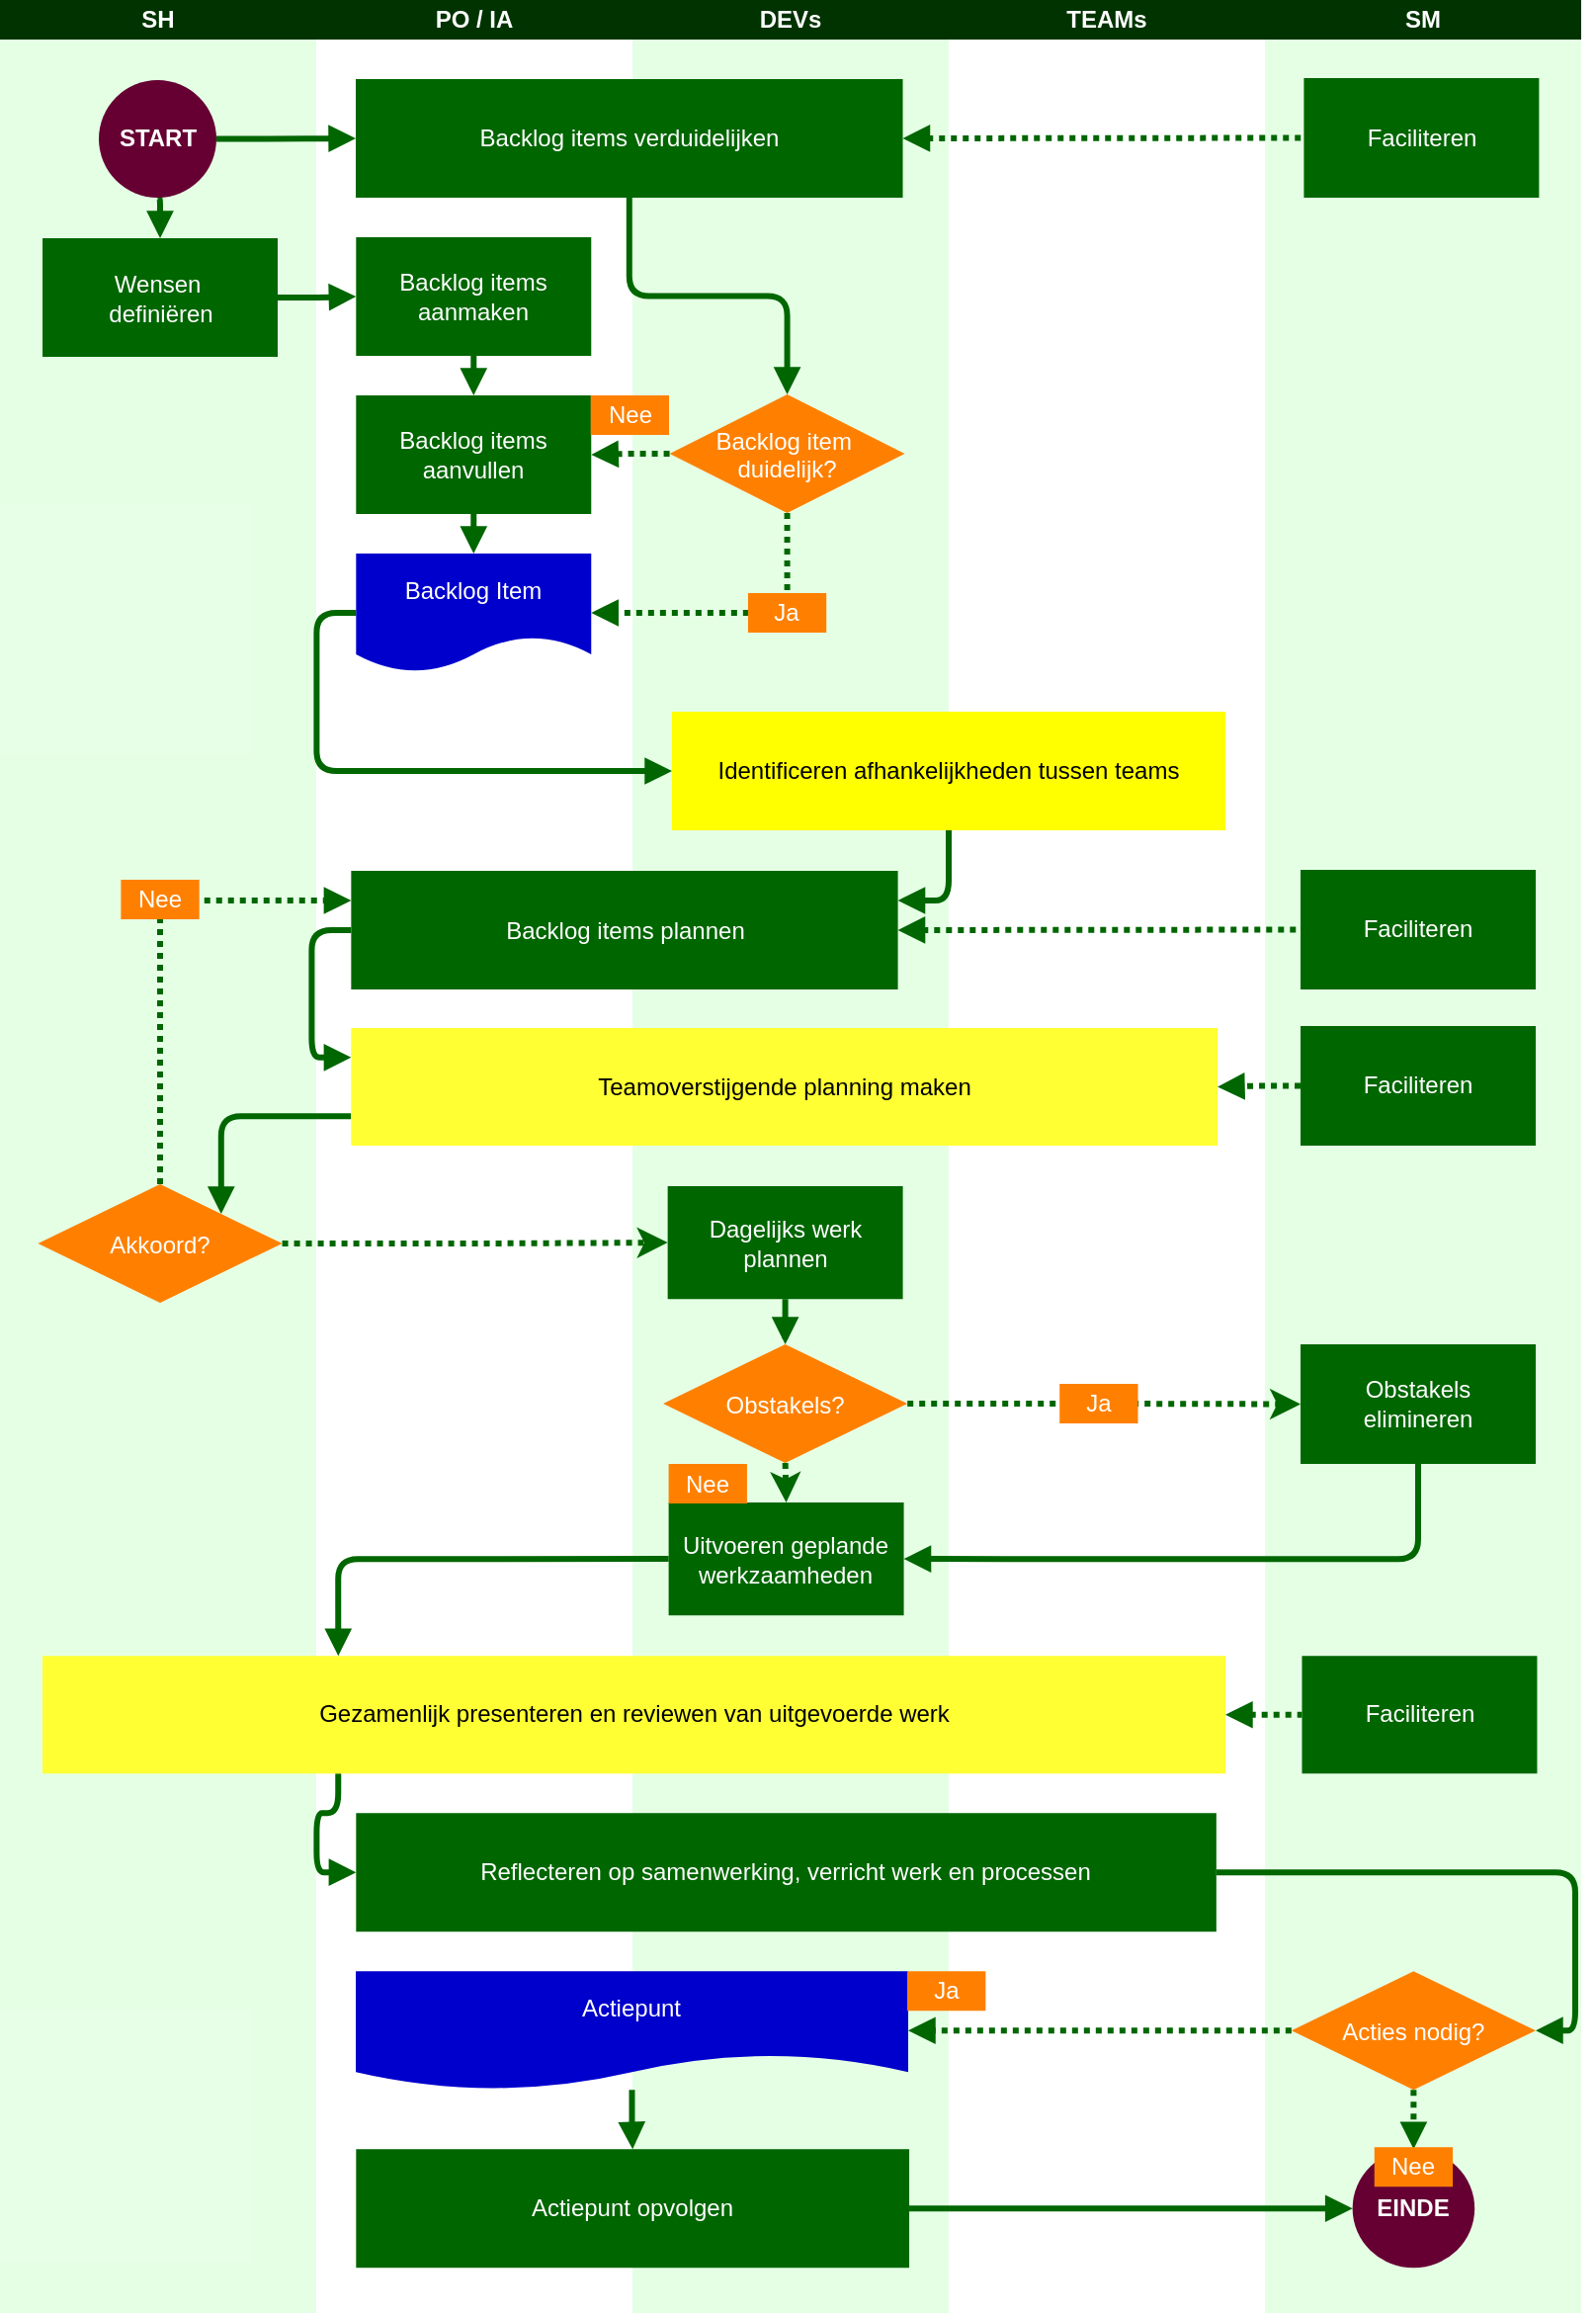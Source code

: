 <mxfile version="27.0.6">
  <diagram id="07fea595-8f29-1299-0266-81d95cde20df" name="Page-1">
    <mxGraphModel dx="1678" dy="881" grid="1" gridSize="10" guides="1" tooltips="1" connect="1" arrows="1" fold="1" page="1" pageScale="1" pageWidth="850" pageHeight="810" background="#ffffff" math="0" shadow="0">
      <root>
        <mxCell id="0" />
        <mxCell id="1" parent="0" />
        <mxCell id="uIb42gDMteSMRHeMFqmk-11" value="" style="rounded=0;whiteSpace=wrap;html=1;fillColor=#CCFFCC;strokeColor=none;opacity=50;" parent="1" vertex="1">
          <mxGeometry x="640" width="160" height="1170" as="geometry" />
        </mxCell>
        <mxCell id="FATbZ32vNFB9-89yqttI-194" value="" style="rounded=0;whiteSpace=wrap;html=1;fillColor=#CCFFCC;strokeColor=none;opacity=50;" parent="1" vertex="1">
          <mxGeometry width="160" height="1170" as="geometry" />
        </mxCell>
        <mxCell id="FATbZ32vNFB9-89yqttI-195" value="" style="rounded=0;whiteSpace=wrap;html=1;fillColor=#CCFFCC;strokeColor=none;opacity=50;" parent="1" vertex="1">
          <mxGeometry x="320" width="160" height="1170" as="geometry" />
        </mxCell>
        <mxCell id="FATbZ32vNFB9-89yqttI-196" value="&lt;font style=&quot;color: rgb(255, 255, 255);&quot;&gt;&lt;b&gt;SH&lt;/b&gt;&lt;/font&gt;" style="rounded=0;whiteSpace=wrap;html=1;strokeColor=none;fillColor=#003300;" parent="1" vertex="1">
          <mxGeometry width="160" height="20" as="geometry" />
        </mxCell>
        <mxCell id="FATbZ32vNFB9-89yqttI-197" value="&lt;font style=&quot;color: rgb(255, 255, 255);&quot;&gt;&lt;b&gt;PO / IA&lt;/b&gt;&lt;/font&gt;" style="rounded=0;whiteSpace=wrap;html=1;strokeColor=none;fillColor=#003300;" parent="1" vertex="1">
          <mxGeometry x="160" width="160" height="20" as="geometry" />
        </mxCell>
        <mxCell id="FATbZ32vNFB9-89yqttI-198" value="&lt;font style=&quot;color: rgb(255, 255, 255);&quot;&gt;&lt;b&gt;DEVs&lt;/b&gt;&lt;/font&gt;" style="rounded=0;whiteSpace=wrap;html=1;strokeColor=none;fillColor=#003300;" parent="1" vertex="1">
          <mxGeometry x="320" width="160" height="20" as="geometry" />
        </mxCell>
        <mxCell id="FATbZ32vNFB9-89yqttI-199" value="&lt;font style=&quot;color: rgb(255, 255, 255);&quot;&gt;&lt;b&gt;TEAMs&lt;/b&gt;&lt;/font&gt;" style="rounded=0;whiteSpace=wrap;html=1;strokeColor=none;fillColor=#003300;" parent="1" vertex="1">
          <mxGeometry x="480" width="160" height="20" as="geometry" />
        </mxCell>
        <mxCell id="FATbZ32vNFB9-89yqttI-215" style="edgeStyle=orthogonalEdgeStyle;rounded=0;orthogonalLoop=1;jettySize=auto;html=1;entryX=0;entryY=0.5;entryDx=0;entryDy=0;strokeWidth=3;strokeColor=#006600;endArrow=block;endFill=1;" parent="1" source="FATbZ32vNFB9-89yqttI-200" target="FATbZ32vNFB9-89yqttI-207" edge="1">
          <mxGeometry relative="1" as="geometry" />
        </mxCell>
        <mxCell id="FATbZ32vNFB9-89yqttI-200" value="&lt;font face=&quot;Arial, sans-serif&quot;&gt;&lt;span style=&quot;white-space-collapse: preserve;&quot;&gt;Wensen &lt;/span&gt;&lt;/font&gt;&lt;div&gt;&lt;font face=&quot;Arial, sans-serif&quot;&gt;&lt;span style=&quot;white-space-collapse: preserve;&quot;&gt;definiëren&lt;/span&gt;&lt;/font&gt;&lt;/div&gt;" style="whiteSpace=wrap;shadow=0;fontColor=#FFFFFF;fontFamily=Helvetica;fontStyle=0;html=1;fontSize=12;plain-purple;strokeColor=none;fillColor=#006600;gradientColor=none;spacing=6;verticalAlign=middle;" parent="1" vertex="1">
          <mxGeometry x="21.52" y="120.5" width="118.978" height="60" as="geometry" />
        </mxCell>
        <mxCell id="FATbZ32vNFB9-89yqttI-219" style="edgeStyle=orthogonalEdgeStyle;rounded=1;orthogonalLoop=1;jettySize=auto;html=1;entryX=0.5;entryY=0;entryDx=0;entryDy=0;strokeWidth=3;strokeColor=#006600;flowAnimation=0;curved=0;endArrow=block;endFill=1;" parent="1" source="FATbZ32vNFB9-89yqttI-201" target="FATbZ32vNFB9-89yqttI-202" edge="1">
          <mxGeometry relative="1" as="geometry" />
        </mxCell>
        <mxCell id="FATbZ32vNFB9-89yqttI-201" value="Backlog items verduidelijken" style="whiteSpace=wrap;strokeColor=none;fillColor=#006600;shadow=0;fontColor=#FFFFFF;fontFamily=Helvetica;fontStyle=0;html=1;fontSize=12;spacing=6;verticalAlign=middle;fillStyle=auto;" parent="1" vertex="1">
          <mxGeometry x="180" y="40" width="276.77" height="60" as="geometry" />
        </mxCell>
        <mxCell id="FATbZ32vNFB9-89yqttI-220" style="edgeStyle=orthogonalEdgeStyle;rounded=0;orthogonalLoop=1;jettySize=auto;html=1;entryX=1;entryY=0.5;entryDx=0;entryDy=0;strokeWidth=3;strokeColor=#006600;dashed=1;dashPattern=1 1;endArrow=block;endFill=1;" parent="1" source="FATbZ32vNFB9-89yqttI-202" target="FATbZ32vNFB9-89yqttI-209" edge="1">
          <mxGeometry relative="1" as="geometry" />
        </mxCell>
        <mxCell id="FATbZ32vNFB9-89yqttI-222" style="edgeStyle=orthogonalEdgeStyle;rounded=1;orthogonalLoop=1;jettySize=auto;html=1;exitX=0.5;exitY=1;exitDx=0;exitDy=0;entryX=1;entryY=0.5;entryDx=0;entryDy=0;strokeWidth=3;strokeColor=#006600;dashed=1;curved=0;endArrow=block;endFill=1;dashPattern=1 1;" parent="1" source="FATbZ32vNFB9-89yqttI-202" target="FATbZ32vNFB9-89yqttI-208" edge="1">
          <mxGeometry relative="1" as="geometry" />
        </mxCell>
        <mxCell id="FATbZ32vNFB9-89yqttI-202" value="Backlog item &#xa;duidelijk?" style="rhombus;fillColor=#FF8000;strokeColor=none;fontColor=#FFFFFF;" parent="1" vertex="1">
          <mxGeometry x="338.793" y="199.5" width="118.978" height="60" as="geometry" />
        </mxCell>
        <mxCell id="FATbZ32vNFB9-89yqttI-203" value="Ja" style="rounded=0;whiteSpace=wrap;html=1;fillColor=#FF8000;fontColor=#FFFFFF;strokeColor=none;" parent="1" vertex="1">
          <mxGeometry x="378.459" y="300" width="39.659" height="20" as="geometry" />
        </mxCell>
        <mxCell id="FATbZ32vNFB9-89yqttI-227" style="edgeStyle=orthogonalEdgeStyle;rounded=1;orthogonalLoop=1;jettySize=auto;html=1;exitX=0;exitY=0.5;exitDx=0;exitDy=0;entryX=0.25;entryY=0;entryDx=0;entryDy=0;strokeWidth=3;strokeColor=#006600;endArrow=block;endFill=1;curved=0;" parent="1" source="FATbZ32vNFB9-89yqttI-205" target="FATbZ32vNFB9-89yqttI-206" edge="1">
          <mxGeometry relative="1" as="geometry" />
        </mxCell>
        <mxCell id="FATbZ32vNFB9-89yqttI-205" value="Uitvoeren geplande werkzaamheden" style="whiteSpace=wrap;strokeColor=none;fillColor=#006600;shadow=0;fontColor=#FFFFFF;fontFamily=Helvetica;fontStyle=0;html=1;fontSize=12;spacing=6;verticalAlign=middle;fillStyle=auto;" parent="1" vertex="1">
          <mxGeometry x="338.303" y="760" width="118.978" height="57.12" as="geometry" />
        </mxCell>
        <mxCell id="FATbZ32vNFB9-89yqttI-232" style="edgeStyle=orthogonalEdgeStyle;rounded=1;orthogonalLoop=1;jettySize=auto;html=1;exitX=0.25;exitY=1;exitDx=0;exitDy=0;entryX=0;entryY=0.5;entryDx=0;entryDy=0;strokeWidth=3;strokeColor=#006600;endArrow=block;endFill=1;curved=0;" parent="1" source="FATbZ32vNFB9-89yqttI-206" target="FATbZ32vNFB9-89yqttI-230" edge="1">
          <mxGeometry relative="1" as="geometry" />
        </mxCell>
        <mxCell id="FATbZ32vNFB9-89yqttI-206" value="Gezamenlijk presenteren en reviewen van uitgevoerde werk" style="whiteSpace=wrap;strokeColor=none;fillColor=#FFFF33;shadow=0;fontColor=#000000;fontFamily=Helvetica;fontStyle=0;html=1;fontSize=12;spacing=6;verticalAlign=middle;fillStyle=auto;" parent="1" vertex="1">
          <mxGeometry x="21.52" y="837.62" width="598.48" height="59.5" as="geometry" />
        </mxCell>
        <mxCell id="FATbZ32vNFB9-89yqttI-216" style="edgeStyle=orthogonalEdgeStyle;rounded=0;orthogonalLoop=1;jettySize=auto;html=1;exitX=0.5;exitY=1;exitDx=0;exitDy=0;entryX=0.5;entryY=0;entryDx=0;entryDy=0;strokeWidth=3;strokeColor=#006600;endArrow=block;endFill=1;" parent="1" source="FATbZ32vNFB9-89yqttI-207" target="FATbZ32vNFB9-89yqttI-209" edge="1">
          <mxGeometry relative="1" as="geometry" />
        </mxCell>
        <mxCell id="FATbZ32vNFB9-89yqttI-207" value="&lt;span id=&quot;docs-internal-guid-4acb14f2-7fff-6d94-5c89-45a00911f3d4&quot;&gt;&lt;span style=&quot;font-family: Arial, sans-serif; background-color: transparent; font-variant-numeric: normal; font-variant-east-asian: normal; font-variant-alternates: normal; font-variant-position: normal; font-variant-emoji: normal; vertical-align: baseline; white-space-collapse: preserve;&quot;&gt;&lt;font&gt;Backlog items aanmaken&lt;br&gt;&lt;/font&gt;&lt;/span&gt;&lt;/span&gt;" style="whiteSpace=wrap;shadow=0;fontColor=#FFFFFF;fontFamily=Helvetica;fontStyle=0;html=1;fontSize=12;plain-purple;strokeColor=none;fillColor=#006600;gradientColor=none;spacing=6;verticalAlign=middle;" parent="1" vertex="1">
          <mxGeometry x="180.157" y="120" width="118.978" height="60" as="geometry" />
        </mxCell>
        <mxCell id="R30zbiC753Ro3uyPxgOw-21" style="edgeStyle=orthogonalEdgeStyle;rounded=1;orthogonalLoop=1;jettySize=auto;html=1;exitX=0;exitY=0.5;exitDx=0;exitDy=0;entryX=0;entryY=0.5;entryDx=0;entryDy=0;curved=0;strokeColor=#006600;strokeWidth=3;endArrow=block;endFill=1;" parent="1" source="FATbZ32vNFB9-89yqttI-208" target="zOOwrNDB9zdHeiTFcrTF-1" edge="1">
          <mxGeometry relative="1" as="geometry" />
        </mxCell>
        <mxCell id="FATbZ32vNFB9-89yqttI-208" value="Backlog Item" style="shape=document;whiteSpace=wrap;verticalAlign=middle;strokeColor=none;fillColor=#0000CC;shadow=0;fontColor=#FFFFFF;fontFamily=Helvetica;fontStyle=0;html=1;fontSize=12;spacing=6;spacingBottom=22;" parent="1" vertex="1">
          <mxGeometry x="180.157" y="280" width="118.978" height="60" as="geometry" />
        </mxCell>
        <mxCell id="FATbZ32vNFB9-89yqttI-217" style="edgeStyle=orthogonalEdgeStyle;rounded=0;orthogonalLoop=1;jettySize=auto;html=1;exitX=0.5;exitY=1;exitDx=0;exitDy=0;entryX=0.5;entryY=0;entryDx=0;entryDy=0;strokeWidth=3;strokeColor=#006600;endArrow=block;endFill=1;" parent="1" source="FATbZ32vNFB9-89yqttI-209" target="FATbZ32vNFB9-89yqttI-208" edge="1">
          <mxGeometry relative="1" as="geometry" />
        </mxCell>
        <mxCell id="FATbZ32vNFB9-89yqttI-209" value="Backlog items aanvullen" style="whiteSpace=wrap;shadow=0;fontColor=#FFFFFF;fontFamily=Helvetica;fontStyle=0;html=1;fontSize=12;plain-purple;strokeColor=none;fillColor=#006600;gradientColor=none;spacing=6;verticalAlign=middle;" parent="1" vertex="1">
          <mxGeometry x="180.157" y="200" width="118.978" height="60" as="geometry" />
        </mxCell>
        <mxCell id="zOOwrNDB9zdHeiTFcrTF-4" style="edgeStyle=orthogonalEdgeStyle;rounded=1;orthogonalLoop=1;jettySize=auto;html=1;entryX=0;entryY=0.25;entryDx=0;entryDy=0;exitX=0;exitY=0.5;exitDx=0;exitDy=0;strokeWidth=3;curved=0;strokeColor=#006600;endArrow=block;endFill=1;" edge="1" parent="1" source="FATbZ32vNFB9-89yqttI-210" target="zOOwrNDB9zdHeiTFcrTF-3">
          <mxGeometry relative="1" as="geometry" />
        </mxCell>
        <mxCell id="zOOwrNDB9zdHeiTFcrTF-8" style="edgeStyle=orthogonalEdgeStyle;rounded=1;orthogonalLoop=1;jettySize=auto;html=1;exitX=0.5;exitY=0;exitDx=0;exitDy=0;entryX=0;entryY=0.25;entryDx=0;entryDy=0;strokeWidth=3;dashed=1;dashPattern=1 1;curved=0;strokeColor=#006600;endArrow=block;endFill=1;" edge="1" parent="1" source="zOOwrNDB9zdHeiTFcrTF-6" target="FATbZ32vNFB9-89yqttI-210">
          <mxGeometry relative="1" as="geometry" />
        </mxCell>
        <mxCell id="FATbZ32vNFB9-89yqttI-210" value="Backlog items plannen" style="whiteSpace=wrap;strokeColor=none;fillColor=#006600;shadow=0;fontColor=#FFFFFF;fontFamily=Helvetica;fontStyle=0;html=1;fontSize=12;spacing=6;verticalAlign=middle;fillStyle=auto;" parent="1" vertex="1">
          <mxGeometry x="177.668" y="440.5" width="276.623" height="60" as="geometry" />
        </mxCell>
        <mxCell id="FATbZ32vNFB9-89yqttI-212" value="Faciliteren" style="whiteSpace=wrap;shadow=0;fontColor=#FFFFFF;fontFamily=Helvetica;fontStyle=0;html=1;fontSize=12;plain-purple;strokeColor=none;fillColor=#006600;gradientColor=none;spacing=6;verticalAlign=middle;" parent="1" vertex="1">
          <mxGeometry x="659.71" y="39.5" width="118.978" height="60.5" as="geometry" />
        </mxCell>
        <mxCell id="FATbZ32vNFB9-89yqttI-213" value="Faciliteren" style="whiteSpace=wrap;shadow=0;fontColor=#FFFFFF;fontFamily=Helvetica;fontStyle=0;html=1;fontSize=12;plain-purple;strokeColor=none;fillColor=#006600;gradientColor=none;spacing=6;verticalAlign=middle;" parent="1" vertex="1">
          <mxGeometry x="658.02" y="440" width="118.978" height="60.5" as="geometry" />
        </mxCell>
        <mxCell id="FATbZ32vNFB9-89yqttI-214" value="Faciliteren" style="whiteSpace=wrap;shadow=0;fontColor=#FFFFFF;fontFamily=Helvetica;fontStyle=0;html=1;fontSize=12;plain-purple;strokeColor=none;fillColor=#006600;gradientColor=none;spacing=6;verticalAlign=middle;" parent="1" vertex="1">
          <mxGeometry x="658.74" y="837.62" width="118.98" height="59.5" as="geometry" />
        </mxCell>
        <mxCell id="FATbZ32vNFB9-89yqttI-238" style="edgeStyle=orthogonalEdgeStyle;rounded=1;orthogonalLoop=1;jettySize=auto;html=1;exitX=1;exitY=0.5;exitDx=0;exitDy=0;entryX=1;entryY=0.5;entryDx=0;entryDy=0;strokeColor=#006600;strokeWidth=3;endArrow=block;endFill=1;curved=0;" parent="1" source="FATbZ32vNFB9-89yqttI-230" target="FATbZ32vNFB9-89yqttI-233" edge="1">
          <mxGeometry relative="1" as="geometry" />
        </mxCell>
        <mxCell id="FATbZ32vNFB9-89yqttI-230" value="Reflecteren op samenwerking, verricht werk en processen" style="whiteSpace=wrap;strokeColor=none;fillColor=#006600;shadow=0;fontColor=#FFFFFF;fontFamily=Helvetica;fontStyle=0;html=1;fontSize=12;spacing=6;verticalAlign=middle;fillStyle=auto;" parent="1" vertex="1">
          <mxGeometry x="180.16" y="917.12" width="435.259" height="60" as="geometry" />
        </mxCell>
        <mxCell id="FATbZ32vNFB9-89yqttI-239" style="edgeStyle=orthogonalEdgeStyle;rounded=0;orthogonalLoop=1;jettySize=auto;html=1;entryX=1;entryY=0.5;entryDx=0;entryDy=0;strokeWidth=3;dashed=1;strokeColor=#006600;dashPattern=1 1;endArrow=block;endFill=1;" parent="1" source="FATbZ32vNFB9-89yqttI-233" target="FATbZ32vNFB9-89yqttI-236" edge="1">
          <mxGeometry relative="1" as="geometry" />
        </mxCell>
        <mxCell id="FATbZ32vNFB9-89yqttI-246" style="edgeStyle=orthogonalEdgeStyle;rounded=0;orthogonalLoop=1;jettySize=auto;html=1;entryX=0.5;entryY=0;entryDx=0;entryDy=0;strokeWidth=3;dashed=1;dashPattern=1 1;strokeColor=#006600;endArrow=block;endFill=1;" parent="1" source="FATbZ32vNFB9-89yqttI-233" target="R30zbiC753Ro3uyPxgOw-13" edge="1">
          <mxGeometry relative="1" as="geometry">
            <mxPoint x="715.209" y="1087.12" as="targetPoint" />
          </mxGeometry>
        </mxCell>
        <mxCell id="FATbZ32vNFB9-89yqttI-233" value="Acties nodig?" style="rhombus;fillColor=#FF8000;strokeColor=none;fontColor=#FFFFFF;" parent="1" vertex="1">
          <mxGeometry x="653.42" y="997.12" width="123.58" height="60" as="geometry" />
        </mxCell>
        <mxCell id="FATbZ32vNFB9-89yqttI-255" style="edgeStyle=orthogonalEdgeStyle;rounded=0;orthogonalLoop=1;jettySize=auto;html=1;entryX=0.5;entryY=0;entryDx=0;entryDy=0;strokeWidth=3;strokeColor=#006600;endArrow=block;endFill=1;" parent="1" source="FATbZ32vNFB9-89yqttI-236" target="FATbZ32vNFB9-89yqttI-252" edge="1">
          <mxGeometry relative="1" as="geometry" />
        </mxCell>
        <mxCell id="FATbZ32vNFB9-89yqttI-236" value="Actiepunt" style="shape=document;whiteSpace=wrap;verticalAlign=middle;strokeColor=none;fillColor=#0000CC;shadow=0;fontColor=#FFFFFF;fontFamily=Helvetica;fontStyle=0;html=1;fontSize=12;spacing=6;spacingBottom=22;" parent="1" vertex="1">
          <mxGeometry x="180.02" y="997.12" width="279.49" height="60" as="geometry" />
        </mxCell>
        <mxCell id="FATbZ32vNFB9-89yqttI-242" value="Ja" style="rounded=0;whiteSpace=wrap;html=1;fillColor=#FF8000;fontColor=#FFFFFF;strokeColor=none;fontSize=12;" parent="1" vertex="1">
          <mxGeometry x="459.02" y="997.12" width="39.659" height="20" as="geometry" />
        </mxCell>
        <mxCell id="FATbZ32vNFB9-89yqttI-204" value="Nee" style="rounded=0;whiteSpace=wrap;html=1;fillColor=#FF8000;fontColor=#FFFFFF;strokeColor=none;" parent="1" vertex="1">
          <mxGeometry x="298.839" y="200" width="39.659" height="20" as="geometry" />
        </mxCell>
        <mxCell id="FATbZ32vNFB9-89yqttI-256" style="edgeStyle=orthogonalEdgeStyle;rounded=0;orthogonalLoop=1;jettySize=auto;html=1;entryX=0;entryY=0.5;entryDx=0;entryDy=0;strokeWidth=3;strokeColor=#006600;endArrow=block;endFill=1;" parent="1" source="FATbZ32vNFB9-89yqttI-252" target="R30zbiC753Ro3uyPxgOw-13" edge="1">
          <mxGeometry relative="1" as="geometry">
            <mxPoint x="498.74" y="1117.12" as="targetPoint" />
          </mxGeometry>
        </mxCell>
        <mxCell id="FATbZ32vNFB9-89yqttI-252" value="Actiepunt opvolgen" style="whiteSpace=wrap;strokeColor=none;fillColor=#006600;shadow=0;fontColor=#FFFFFF;fontFamily=Helvetica;fontStyle=0;html=1;fontSize=12;spacing=6;verticalAlign=middle;fillStyle=auto;" parent="1" vertex="1">
          <mxGeometry x="180.16" y="1087.12" width="279.86" height="60" as="geometry" />
        </mxCell>
        <mxCell id="R30zbiC753Ro3uyPxgOw-3" value="" style="endArrow=none;startArrow=block;html=1;rounded=0;exitX=1;exitY=0.5;exitDx=0;exitDy=0;entryX=0;entryY=0.5;entryDx=0;entryDy=0;strokeWidth=3;strokeColor=#006600;dashed=1;dashPattern=1 1;startFill=1;endFill=1;" parent="1" source="FATbZ32vNFB9-89yqttI-201" target="FATbZ32vNFB9-89yqttI-212" edge="1">
          <mxGeometry width="50" height="50" relative="1" as="geometry">
            <mxPoint x="456.77" y="160.0" as="sourcePoint" />
            <mxPoint x="496.43" y="160.75" as="targetPoint" />
          </mxGeometry>
        </mxCell>
        <mxCell id="R30zbiC753Ro3uyPxgOw-6" value="" style="endArrow=none;startArrow=block;html=1;rounded=0;exitX=1;exitY=0.5;exitDx=0;exitDy=0;entryX=0;entryY=0.5;entryDx=0;entryDy=0;strokeWidth=3;strokeColor=#006600;dashed=1;dashPattern=1 1;endFill=1;startFill=1;" parent="1" source="FATbZ32vNFB9-89yqttI-210" target="FATbZ32vNFB9-89yqttI-213" edge="1">
          <mxGeometry width="50" height="50" relative="1" as="geometry">
            <mxPoint x="578.04" y="560" as="sourcePoint" />
            <mxPoint x="628.04" y="510" as="targetPoint" />
          </mxGeometry>
        </mxCell>
        <mxCell id="R30zbiC753Ro3uyPxgOw-8" value="" style="endArrow=none;startArrow=block;html=1;rounded=0;exitX=1;exitY=0.5;exitDx=0;exitDy=0;entryX=0;entryY=0.5;entryDx=0;entryDy=0;strokeWidth=3;dashed=1;dashPattern=1 1;strokeColor=#006600;endFill=1;startFill=1;" parent="1" source="FATbZ32vNFB9-89yqttI-206" target="FATbZ32vNFB9-89yqttI-214" edge="1">
          <mxGeometry width="50" height="50" relative="1" as="geometry">
            <mxPoint x="580.53" y="797.12" as="sourcePoint" />
            <mxPoint x="630.53" y="747.12" as="targetPoint" />
          </mxGeometry>
        </mxCell>
        <mxCell id="R30zbiC753Ro3uyPxgOw-15" style="edgeStyle=orthogonalEdgeStyle;rounded=1;orthogonalLoop=1;jettySize=auto;html=1;entryX=0;entryY=0.5;entryDx=0;entryDy=0;curved=0;strokeColor=#006600;strokeWidth=3;endArrow=block;endFill=1;" parent="1" source="R30zbiC753Ro3uyPxgOw-10" target="FATbZ32vNFB9-89yqttI-201" edge="1">
          <mxGeometry relative="1" as="geometry" />
        </mxCell>
        <mxCell id="R30zbiC753Ro3uyPxgOw-25" style="edgeStyle=orthogonalEdgeStyle;rounded=1;orthogonalLoop=1;jettySize=auto;html=1;exitX=0.5;exitY=1;exitDx=0;exitDy=0;entryX=0.5;entryY=0;entryDx=0;entryDy=0;strokeColor=#006600;endArrow=block;endFill=1;strokeWidth=3;curved=0;" parent="1" source="R30zbiC753Ro3uyPxgOw-10" target="FATbZ32vNFB9-89yqttI-200" edge="1">
          <mxGeometry relative="1" as="geometry" />
        </mxCell>
        <mxCell id="R30zbiC753Ro3uyPxgOw-10" value="&lt;b&gt;START&lt;/b&gt;" style="ellipse;whiteSpace=wrap;html=1;aspect=fixed;fillColor=#660033;fontColor=#FFFFFF;strokeColor=none;" parent="1" vertex="1">
          <mxGeometry x="50" y="40.5" width="59.5" height="59.5" as="geometry" />
        </mxCell>
        <mxCell id="R30zbiC753Ro3uyPxgOw-13" value="&lt;b&gt;EINDE&lt;/b&gt;" style="ellipse;whiteSpace=wrap;html=1;strokeColor=none;fillColor=#660033;fontColor=#FFFFFF;" parent="1" vertex="1">
          <mxGeometry x="684.32" y="1087.12" width="61.78" height="60" as="geometry" />
        </mxCell>
        <mxCell id="FATbZ32vNFB9-89yqttI-247" value="Nee" style="rounded=0;whiteSpace=wrap;html=1;fillColor=#FF8000;fontColor=#FFFFFF;strokeColor=none;" parent="1" vertex="1">
          <mxGeometry x="695.38" y="1086.12" width="39.659" height="20" as="geometry" />
        </mxCell>
        <mxCell id="R30zbiC753Ro3uyPxgOw-28" style="edgeStyle=orthogonalEdgeStyle;rounded=0;orthogonalLoop=1;jettySize=auto;html=1;entryX=0.5;entryY=0;entryDx=0;entryDy=0;strokeWidth=3;strokeColor=#006600;endArrow=block;endFill=1;" parent="1" source="R30zbiC753Ro3uyPxgOw-26" target="R30zbiC753Ro3uyPxgOw-27" edge="1">
          <mxGeometry relative="1" as="geometry" />
        </mxCell>
        <mxCell id="R30zbiC753Ro3uyPxgOw-26" value="Dagelijks werk plannen" style="whiteSpace=wrap;strokeColor=none;fillColor=#006600;shadow=0;fontColor=#FFFFFF;fontFamily=Helvetica;fontStyle=0;html=1;fontSize=12;spacing=6;verticalAlign=middle;fillStyle=auto;" parent="1" vertex="1">
          <mxGeometry x="337.82" y="600" width="118.978" height="57.12" as="geometry" />
        </mxCell>
        <mxCell id="R30zbiC753Ro3uyPxgOw-29" style="edgeStyle=orthogonalEdgeStyle;rounded=0;orthogonalLoop=1;jettySize=auto;html=1;exitX=0.5;exitY=1;exitDx=0;exitDy=0;entryX=0.5;entryY=0;entryDx=0;entryDy=0;strokeWidth=3;strokeColor=#006600;dashed=1;dashPattern=1 1;" parent="1" source="R30zbiC753Ro3uyPxgOw-27" target="FATbZ32vNFB9-89yqttI-205" edge="1">
          <mxGeometry relative="1" as="geometry" />
        </mxCell>
        <mxCell id="R30zbiC753Ro3uyPxgOw-32" style="edgeStyle=orthogonalEdgeStyle;rounded=0;orthogonalLoop=1;jettySize=auto;html=1;entryX=0;entryY=0.5;entryDx=0;entryDy=0;strokeColor=#006600;dashed=1;dashPattern=1 1;strokeWidth=3;" parent="1" source="R30zbiC753Ro3uyPxgOw-27" target="R30zbiC753Ro3uyPxgOw-31" edge="1">
          <mxGeometry relative="1" as="geometry" />
        </mxCell>
        <mxCell id="R30zbiC753Ro3uyPxgOw-27" value="Obstakels?" style="rhombus;fillColor=#FF8000;strokeColor=none;fontColor=#FFFFFF;" parent="1" vertex="1">
          <mxGeometry x="335.53" y="680" width="123.57" height="60" as="geometry" />
        </mxCell>
        <mxCell id="R30zbiC753Ro3uyPxgOw-30" value="Nee" style="rounded=0;whiteSpace=wrap;html=1;fillColor=#FF8000;fontColor=#FFFFFF;strokeColor=none;" parent="1" vertex="1">
          <mxGeometry x="338.3" y="740.5" width="39.659" height="20" as="geometry" />
        </mxCell>
        <mxCell id="R30zbiC753Ro3uyPxgOw-34" style="edgeStyle=orthogonalEdgeStyle;rounded=1;orthogonalLoop=1;jettySize=auto;html=1;exitX=0.5;exitY=1;exitDx=0;exitDy=0;entryX=1;entryY=0.5;entryDx=0;entryDy=0;strokeColor=#006600;endArrow=block;endFill=1;strokeWidth=3;curved=0;" parent="1" source="R30zbiC753Ro3uyPxgOw-31" target="FATbZ32vNFB9-89yqttI-205" edge="1">
          <mxGeometry relative="1" as="geometry" />
        </mxCell>
        <mxCell id="R30zbiC753Ro3uyPxgOw-31" value="Obstakels elimineren" style="whiteSpace=wrap;shadow=0;fontColor=#FFFFFF;fontFamily=Helvetica;fontStyle=0;html=1;fontSize=12;plain-purple;strokeColor=none;fillColor=#006600;gradientColor=none;spacing=6;verticalAlign=middle;" parent="1" vertex="1">
          <mxGeometry x="658.02" y="680" width="118.978" height="60.5" as="geometry" />
        </mxCell>
        <mxCell id="R30zbiC753Ro3uyPxgOw-33" value="Ja" style="rounded=0;whiteSpace=wrap;html=1;fillColor=#FF8000;fontColor=#FFFFFF;strokeColor=none;" parent="1" vertex="1">
          <mxGeometry x="536.1" y="700" width="39.659" height="20" as="geometry" />
        </mxCell>
        <mxCell id="uIb42gDMteSMRHeMFqmk-12" value="&lt;font style=&quot;color: rgb(255, 255, 255);&quot;&gt;&lt;b&gt;SM&lt;/b&gt;&lt;/font&gt;" style="rounded=0;whiteSpace=wrap;html=1;strokeColor=none;fillColor=#003300;" parent="1" vertex="1">
          <mxGeometry x="640" width="160" height="20" as="geometry" />
        </mxCell>
        <mxCell id="zOOwrNDB9zdHeiTFcrTF-2" style="edgeStyle=orthogonalEdgeStyle;rounded=1;orthogonalLoop=1;jettySize=auto;html=1;entryX=1;entryY=0.25;entryDx=0;entryDy=0;curved=0;strokeWidth=3;strokeColor=#006600;endArrow=block;endFill=1;" edge="1" parent="1" source="zOOwrNDB9zdHeiTFcrTF-1" target="FATbZ32vNFB9-89yqttI-210">
          <mxGeometry relative="1" as="geometry" />
        </mxCell>
        <mxCell id="zOOwrNDB9zdHeiTFcrTF-1" value="Identificeren afhankelijkheden tussen teams" style="whiteSpace=wrap;strokeColor=none;fillColor=#FFFF00;shadow=0;fontColor=#000000;fontFamily=Helvetica;fontStyle=0;html=1;fontSize=12;spacing=6;verticalAlign=middle;fillStyle=auto;" vertex="1" parent="1">
          <mxGeometry x="340" y="360" width="280" height="60" as="geometry" />
        </mxCell>
        <mxCell id="zOOwrNDB9zdHeiTFcrTF-11" style="edgeStyle=orthogonalEdgeStyle;rounded=1;orthogonalLoop=1;jettySize=auto;html=1;exitX=0;exitY=0.75;exitDx=0;exitDy=0;entryX=1;entryY=0;entryDx=0;entryDy=0;strokeWidth=3;curved=0;strokeColor=#006600;endArrow=block;endFill=1;" edge="1" parent="1" source="zOOwrNDB9zdHeiTFcrTF-3" target="zOOwrNDB9zdHeiTFcrTF-6">
          <mxGeometry relative="1" as="geometry" />
        </mxCell>
        <mxCell id="zOOwrNDB9zdHeiTFcrTF-3" value="Teamoverstijgende planning maken" style="whiteSpace=wrap;strokeColor=none;fillColor=#FFFF33;shadow=0;fontColor=#000000;fontFamily=Helvetica;fontStyle=0;html=1;fontSize=12;spacing=6;verticalAlign=middle;fillStyle=auto;" vertex="1" parent="1">
          <mxGeometry x="177.67" y="520" width="438.33" height="59.5" as="geometry" />
        </mxCell>
        <mxCell id="zOOwrNDB9zdHeiTFcrTF-12" style="edgeStyle=orthogonalEdgeStyle;rounded=0;orthogonalLoop=1;jettySize=auto;html=1;entryX=1;entryY=0.5;entryDx=0;entryDy=0;dashed=1;dashPattern=1 1;strokeColor=#006600;strokeWidth=3;endArrow=block;endFill=1;" edge="1" parent="1" source="zOOwrNDB9zdHeiTFcrTF-5" target="zOOwrNDB9zdHeiTFcrTF-3">
          <mxGeometry relative="1" as="geometry" />
        </mxCell>
        <mxCell id="zOOwrNDB9zdHeiTFcrTF-5" value="Faciliteren" style="whiteSpace=wrap;shadow=0;fontColor=#FFFFFF;fontFamily=Helvetica;fontStyle=0;html=1;fontSize=12;plain-purple;strokeColor=none;fillColor=#006600;gradientColor=none;spacing=6;verticalAlign=middle;" vertex="1" parent="1">
          <mxGeometry x="658.02" y="519" width="118.978" height="60.5" as="geometry" />
        </mxCell>
        <mxCell id="zOOwrNDB9zdHeiTFcrTF-13" style="edgeStyle=orthogonalEdgeStyle;rounded=0;orthogonalLoop=1;jettySize=auto;html=1;entryX=0;entryY=0.5;entryDx=0;entryDy=0;strokeWidth=3;dashed=1;dashPattern=1 1;strokeColor=#006600;" edge="1" parent="1" source="zOOwrNDB9zdHeiTFcrTF-6" target="R30zbiC753Ro3uyPxgOw-26">
          <mxGeometry relative="1" as="geometry" />
        </mxCell>
        <mxCell id="zOOwrNDB9zdHeiTFcrTF-6" value="Akkoord?" style="rhombus;fillColor=#FF8000;strokeColor=none;fontColor=#FFFFFF;" vertex="1" parent="1">
          <mxGeometry x="19.22" y="599" width="123.57" height="60" as="geometry" />
        </mxCell>
        <mxCell id="zOOwrNDB9zdHeiTFcrTF-9" value="Nee" style="rounded=0;whiteSpace=wrap;html=1;fillColor=#FF8000;fontColor=#FFFFFF;strokeColor=none;" vertex="1" parent="1">
          <mxGeometry x="61.18" y="445" width="39.659" height="20" as="geometry" />
        </mxCell>
      </root>
    </mxGraphModel>
  </diagram>
</mxfile>
